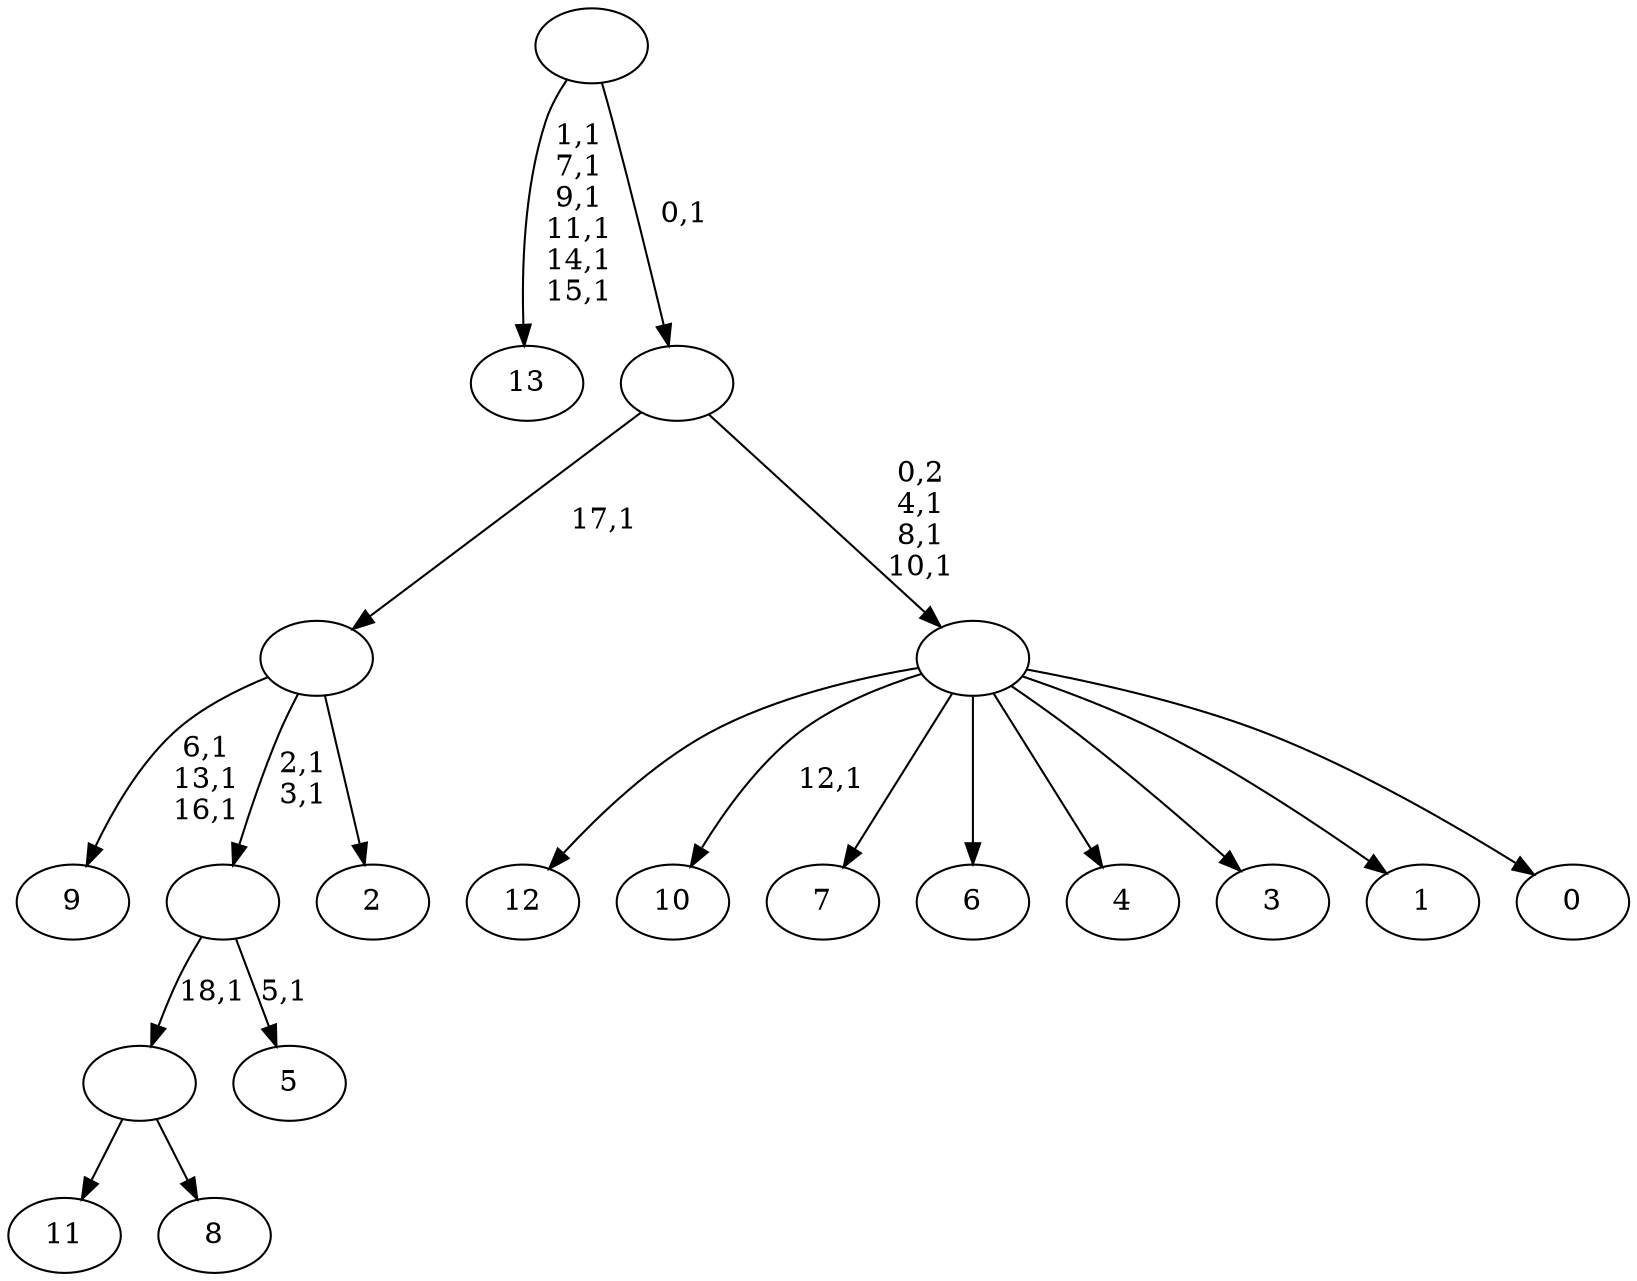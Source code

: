 digraph T {
	33 [label="13"]
	26 [label="12"]
	25 [label="11"]
	24 [label="10"]
	22 [label="9"]
	18 [label="8"]
	17 [label=""]
	16 [label="7"]
	15 [label="6"]
	14 [label="5"]
	12 [label=""]
	10 [label="4"]
	9 [label="3"]
	8 [label="2"]
	7 [label=""]
	6 [label="1"]
	5 [label="0"]
	4 [label=""]
	1 [label=""]
	0 [label=""]
	17 -> 25 [label=""]
	17 -> 18 [label=""]
	12 -> 14 [label="5,1"]
	12 -> 17 [label="18,1"]
	7 -> 12 [label="2,1\n3,1"]
	7 -> 22 [label="6,1\n13,1\n16,1"]
	7 -> 8 [label=""]
	4 -> 24 [label="12,1"]
	4 -> 26 [label=""]
	4 -> 16 [label=""]
	4 -> 15 [label=""]
	4 -> 10 [label=""]
	4 -> 9 [label=""]
	4 -> 6 [label=""]
	4 -> 5 [label=""]
	1 -> 4 [label="0,2\n4,1\n8,1\n10,1"]
	1 -> 7 [label="17,1"]
	0 -> 33 [label="1,1\n7,1\n9,1\n11,1\n14,1\n15,1"]
	0 -> 1 [label="0,1"]
}
